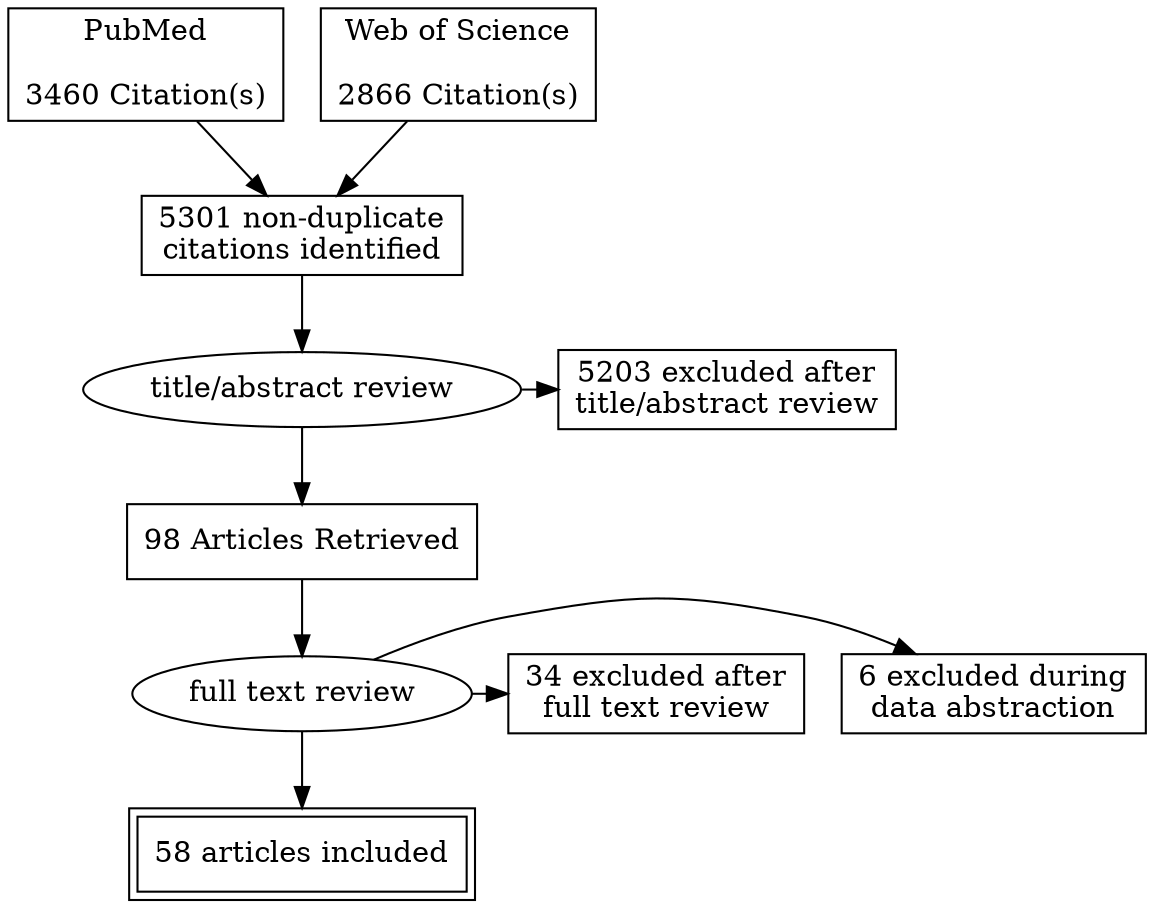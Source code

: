 digraph NoVChallengeStudies {
  a -> nodups;
  a [label="PubMed\n\n3460 Citation(s)"];
  a [shape="box"];

  b -> nodups;
  b [label="Web of Science\n\n2866 Citation(s)"];
  b [shape="box"];

  nodups -> incex;
  nodups [label="5301 non-duplicate\ncitations identified"];
  nodups [shape="box"];

  incex -> {ex; ft}
  incex [label="title/abstract review"];

  ex [label="5203 excluded after\ntitle/abstract review"];
  ex [shape="box"];
  {rank=same; incex ex}

  ft -> incex2;
  ft [label="98 Articles Retrieved"];
  ft [shape="box"];

  incex2 -> {daex; ftex}
  incex2 [label="full text review"];

  ftex [label="34 excluded after\nfull text review"];
  ftex [shape="box"];
  {rank=same; ftex incex2 daex}
  incex2 -> inc;

  daex [label="6 excluded during\ndata abstraction"];
  daex [shape="box"];

  inc [label="58 articles included"];
  inc [shape="box"];
  inc [peripheries=2];
}

/* dot -Tpng -Tsvg  -Tpng NoVChallengeStudies.dot -O */

